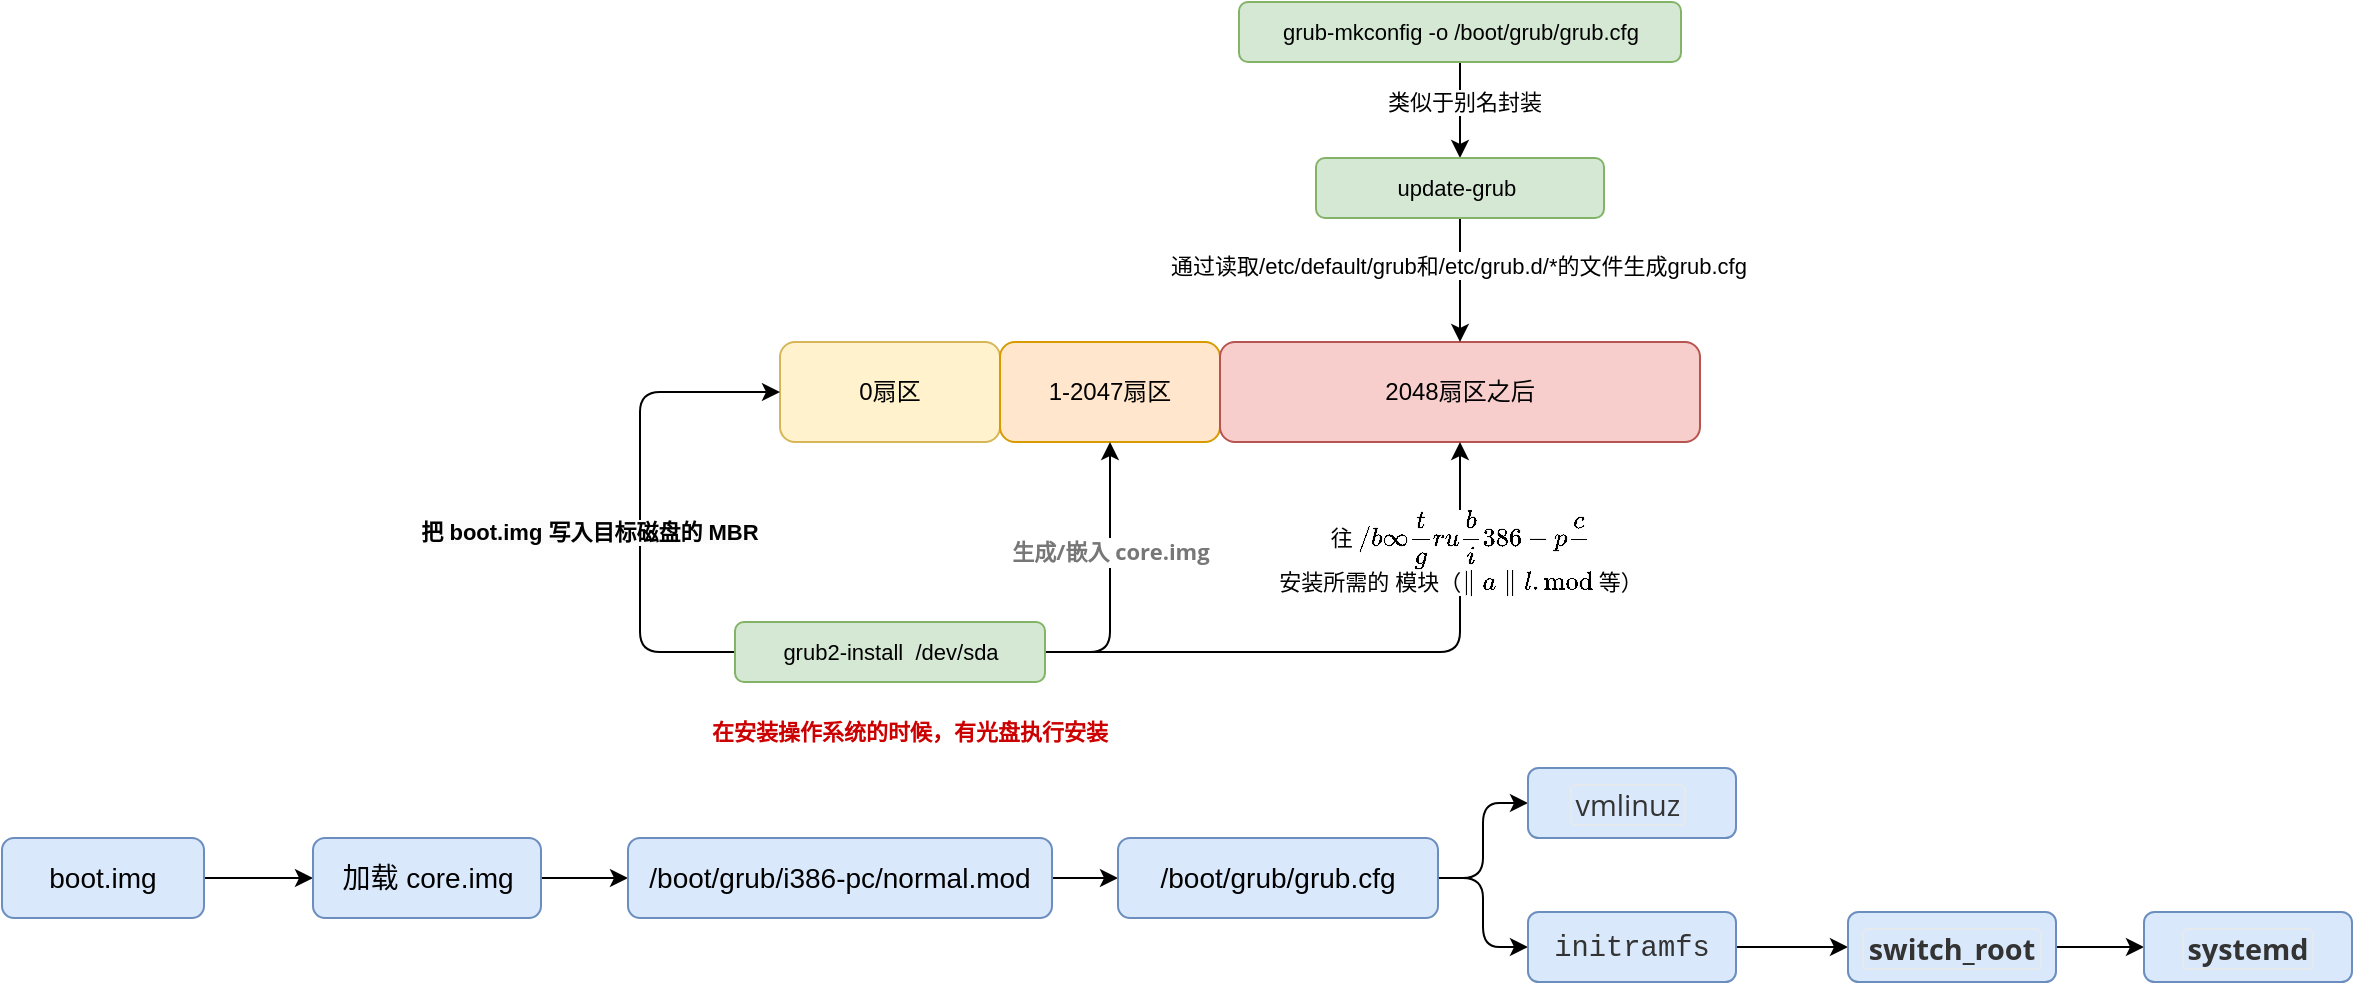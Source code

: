 <mxfile version="24.2.5" type="device">
  <diagram name="第 1 页" id="Z5Jt8g9guvz1usVCZIrg">
    <mxGraphModel dx="1830" dy="826" grid="0" gridSize="10" guides="1" tooltips="1" connect="1" arrows="1" fold="1" page="0" pageScale="1" pageWidth="827" pageHeight="1169" math="0" shadow="0">
      <root>
        <mxCell id="0" />
        <mxCell id="1" parent="0" />
        <mxCell id="YHydJqPpsascmdW0nNCr-17" value="" style="group" vertex="1" connectable="0" parent="1">
          <mxGeometry x="-251" y="104" width="1175" height="490" as="geometry" />
        </mxCell>
        <mxCell id="rjFIV9Lr22BBhaGR8vD6-1" value="0扇区" style="rounded=1;whiteSpace=wrap;html=1;fillColor=#fff2cc;strokeColor=#d6b656;" parent="YHydJqPpsascmdW0nNCr-17" vertex="1">
          <mxGeometry x="389" y="170" width="110" height="50" as="geometry" />
        </mxCell>
        <mxCell id="rjFIV9Lr22BBhaGR8vD6-2" value="1-2047扇区" style="rounded=1;whiteSpace=wrap;html=1;fillColor=#ffe6cc;strokeColor=#d79b00;" parent="YHydJqPpsascmdW0nNCr-17" vertex="1">
          <mxGeometry x="499" y="170" width="110" height="50" as="geometry" />
        </mxCell>
        <mxCell id="rjFIV9Lr22BBhaGR8vD6-3" value="2048扇区之后" style="rounded=1;whiteSpace=wrap;html=1;fillColor=#f8cecc;strokeColor=#b85450;" parent="YHydJqPpsascmdW0nNCr-17" vertex="1">
          <mxGeometry x="609" y="170" width="240" height="50" as="geometry" />
        </mxCell>
        <mxCell id="rjFIV9Lr22BBhaGR8vD6-9" style="edgeStyle=orthogonalEdgeStyle;curved=0;rounded=1;orthogonalLoop=1;jettySize=auto;html=1;exitX=0;exitY=0.5;exitDx=0;exitDy=0;entryX=0;entryY=0.5;entryDx=0;entryDy=0;strokeColor=default;align=center;verticalAlign=middle;fontFamily=Helvetica;fontSize=11;fontColor=default;labelBackgroundColor=default;endArrow=classic;" parent="YHydJqPpsascmdW0nNCr-17" source="rjFIV9Lr22BBhaGR8vD6-7" target="rjFIV9Lr22BBhaGR8vD6-1" edge="1">
          <mxGeometry relative="1" as="geometry">
            <Array as="points">
              <mxPoint x="319" y="325" />
              <mxPoint x="319" y="195" />
            </Array>
          </mxGeometry>
        </mxCell>
        <mxCell id="rjFIV9Lr22BBhaGR8vD6-18" style="edgeStyle=orthogonalEdgeStyle;curved=0;rounded=1;orthogonalLoop=1;jettySize=auto;html=1;exitX=1;exitY=0.5;exitDx=0;exitDy=0;entryX=0.5;entryY=1;entryDx=0;entryDy=0;strokeColor=default;align=center;verticalAlign=middle;fontFamily=Helvetica;fontSize=11;fontColor=default;labelBackgroundColor=default;endArrow=classic;" parent="YHydJqPpsascmdW0nNCr-17" source="rjFIV9Lr22BBhaGR8vD6-7" target="rjFIV9Lr22BBhaGR8vD6-2" edge="1">
          <mxGeometry relative="1" as="geometry" />
        </mxCell>
        <mxCell id="rjFIV9Lr22BBhaGR8vD6-21" style="edgeStyle=orthogonalEdgeStyle;curved=0;rounded=1;orthogonalLoop=1;jettySize=auto;html=1;exitX=1;exitY=0.5;exitDx=0;exitDy=0;entryX=0.5;entryY=1;entryDx=0;entryDy=0;strokeColor=default;align=center;verticalAlign=middle;fontFamily=Helvetica;fontSize=11;fontColor=default;labelBackgroundColor=default;endArrow=classic;" parent="YHydJqPpsascmdW0nNCr-17" source="rjFIV9Lr22BBhaGR8vD6-7" target="rjFIV9Lr22BBhaGR8vD6-3" edge="1">
          <mxGeometry relative="1" as="geometry" />
        </mxCell>
        <mxCell id="rjFIV9Lr22BBhaGR8vD6-7" value="grub2-install&amp;nbsp; /dev/sda" style="rounded=1;whiteSpace=wrap;html=1;fontFamily=Helvetica;fontSize=11;labelBackgroundColor=none;fillColor=#d5e8d4;strokeColor=#82b366;" parent="YHydJqPpsascmdW0nNCr-17" vertex="1">
          <mxGeometry x="366.5" y="310" width="155" height="30" as="geometry" />
        </mxCell>
        <mxCell id="rjFIV9Lr22BBhaGR8vD6-13" value="&lt;span style=&quot;text-wrap: nowrap; background-color: rgb(251, 251, 251);&quot;&gt;&lt;font size=&quot;1&quot; style=&quot;&quot;&gt;&lt;b style=&quot;font-size: 11px;&quot;&gt;把 boot.img 写入目标磁盘的 MBR&lt;/b&gt;&lt;/font&gt;&lt;/span&gt;" style="text;html=1;align=center;verticalAlign=middle;whiteSpace=wrap;rounded=0;fontFamily=Helvetica;fontSize=11;fontColor=default;labelBackgroundColor=default;" parent="YHydJqPpsascmdW0nNCr-17" vertex="1">
          <mxGeometry x="219" y="250" width="150" height="30" as="geometry" />
        </mxCell>
        <mxCell id="rjFIV9Lr22BBhaGR8vD6-20" value="&lt;font style=&quot;font-size: 11px;&quot;&gt;&lt;b&gt;&lt;span style=&quot;box-sizing: border-box; --tw-border-spacing-x: 0; --tw-border-spacing-y: 0; --tw-translate-x: 0; --tw-translate-y: 0; --tw-rotate: 0; --tw-skew-x: 0; --tw-skew-y: 0; --tw-scale-x: 1; --tw-scale-y: 1; --tw-pan-x: ; --tw-pan-y: ; --tw-pinch-zoom: ; --tw-scroll-snap-strictness: proximity; --tw-ordinal: ; --tw-slashed-zero: ; --tw-numeric-figure: ; --tw-numeric-spacing: ; --tw-numeric-fraction: ; --tw-ring-inset: ; --tw-ring-offset-width: 0px; --tw-ring-offset-color: #fff; --tw-ring-color: rgb(59 130 246 / .5); --tw-ring-offset-shadow: 0 0 #0000; --tw-ring-shadow: 0 0 #0000; --tw-shadow: 0 0 #0000; --tw-shadow-colored: 0 0 #0000; --tw-blur: ; --tw-brightness: ; --tw-contrast: ; --tw-grayscale: ; --tw-hue-rotate: ; --tw-invert: ; --tw-saturate: ; --tw-sepia: ; --tw-drop-shadow: ; --tw-backdrop-blur: ; --tw-backdrop-brightness: ; --tw-backdrop-contrast: ; --tw-backdrop-grayscale: ; --tw-backdrop-hue-rotate: ; --tw-backdrop-invert: ; --tw-backdrop-opacity: ; --tw-backdrop-saturate: ; --tw-backdrop-sepia: ; color: rgb(119, 119, 119); font-family: &amp;quot;Open Sans&amp;quot;, &amp;quot;Clear Sans&amp;quot;, &amp;quot;Helvetica Neue&amp;quot;, Helvetica, Arial, &amp;quot;Segoe UI Emoji&amp;quot;, sans-serif; orphans: 4; text-align: left; white-space-collapse: preserve;&quot; class=&quot;md-plain md-expand&quot;&gt;生成/嵌入 &lt;/span&gt;&lt;span style=&quot;box-sizing: border-box; --tw-border-spacing-x: 0; --tw-border-spacing-y: 0; --tw-translate-x: 0; --tw-translate-y: 0; --tw-rotate: 0; --tw-skew-x: 0; --tw-skew-y: 0; --tw-scale-x: 1; --tw-scale-y: 1; --tw-pan-x: ; --tw-pan-y: ; --tw-pinch-zoom: ; --tw-scroll-snap-strictness: proximity; --tw-ordinal: ; --tw-slashed-zero: ; --tw-numeric-figure: ; --tw-numeric-spacing: ; --tw-numeric-fraction: ; --tw-ring-inset: ; --tw-ring-offset-width: 0px; --tw-ring-offset-color: #fff; --tw-ring-color: rgb(59 130 246 / .5); --tw-ring-offset-shadow: 0 0 #0000; --tw-ring-shadow: 0 0 #0000; --tw-shadow: 0 0 #0000; --tw-shadow-colored: 0 0 #0000; --tw-blur: ; --tw-brightness: ; --tw-contrast: ; --tw-grayscale: ; --tw-hue-rotate: ; --tw-invert: ; --tw-saturate: ; --tw-sepia: ; --tw-drop-shadow: ; --tw-backdrop-blur: ; --tw-backdrop-brightness: ; --tw-backdrop-contrast: ; --tw-backdrop-grayscale: ; --tw-backdrop-hue-rotate: ; --tw-backdrop-invert: ; --tw-backdrop-opacity: ; --tw-backdrop-saturate: ; --tw-backdrop-sepia: ; color: rgb(119, 119, 119); font-family: &amp;quot;Open Sans&amp;quot;, &amp;quot;Clear Sans&amp;quot;, &amp;quot;Helvetica Neue&amp;quot;, Helvetica, Arial, &amp;quot;Segoe UI Emoji&amp;quot;, sans-serif; orphans: 4; text-align: left; white-space-collapse: preserve;&quot; class=&quot;md-pair-s md-expand&quot;&gt;&lt;span style=&quot;box-sizing: border-box; --tw-border-spacing-x: 0; --tw-border-spacing-y: 0; --tw-translate-x: 0; --tw-translate-y: 0; --tw-rotate: 0; --tw-skew-x: 0; --tw-skew-y: 0; --tw-scale-x: 1; --tw-scale-y: 1; --tw-pan-x: ; --tw-pan-y: ; --tw-pinch-zoom: ; --tw-scroll-snap-strictness: proximity; --tw-ordinal: ; --tw-slashed-zero: ; --tw-numeric-figure: ; --tw-numeric-spacing: ; --tw-numeric-fraction: ; --tw-ring-inset: ; --tw-ring-offset-width: 0px; --tw-ring-offset-color: #fff; --tw-ring-color: rgb(59 130 246 / .5); --tw-ring-offset-shadow: 0 0 #0000; --tw-ring-shadow: 0 0 #0000; --tw-shadow: 0 0 #0000; --tw-shadow-colored: 0 0 #0000; --tw-blur: ; --tw-brightness: ; --tw-contrast: ; --tw-grayscale: ; --tw-hue-rotate: ; --tw-invert: ; --tw-saturate: ; --tw-sepia: ; --tw-drop-shadow: ; --tw-backdrop-blur: ; --tw-backdrop-brightness: ; --tw-backdrop-contrast: ; --tw-backdrop-grayscale: ; --tw-backdrop-hue-rotate: ; --tw-backdrop-invert: ; --tw-backdrop-opacity: ; --tw-backdrop-saturate: ; --tw-backdrop-sepia: ;&quot;&gt;core.img&lt;/span&gt;&lt;/span&gt;&lt;/b&gt;&lt;/font&gt;" style="text;html=1;align=center;verticalAlign=middle;whiteSpace=wrap;rounded=0;fontFamily=Helvetica;fontSize=11;fontColor=default;labelBackgroundColor=default;" parent="YHydJqPpsascmdW0nNCr-17" vertex="1">
          <mxGeometry x="491.5" y="260" width="125" height="30" as="geometry" />
        </mxCell>
        <mxCell id="rjFIV9Lr22BBhaGR8vD6-22" value="&lt;font style=&quot;font-size: 11px;&quot;&gt;往 `/boot/grub/i386-pc/` &lt;br&gt;安装所需的 模块（`normal.mod` 等）&lt;/font&gt;" style="text;html=1;align=center;verticalAlign=middle;whiteSpace=wrap;rounded=0;fontFamily=Helvetica;fontSize=11;fontColor=default;labelBackgroundColor=default;" parent="YHydJqPpsascmdW0nNCr-17" vertex="1">
          <mxGeometry x="627.75" y="255" width="202.5" height="40" as="geometry" />
        </mxCell>
        <mxCell id="rjFIV9Lr22BBhaGR8vD6-24" value="&lt;font color=&quot;#cc0000&quot;&gt;&lt;b&gt;在安装操作系统的时候，有光盘执行安装&lt;/b&gt;&lt;/font&gt;" style="text;html=1;align=center;verticalAlign=middle;whiteSpace=wrap;rounded=0;fontFamily=Helvetica;fontSize=11;fontColor=default;labelBackgroundColor=default;" parent="YHydJqPpsascmdW0nNCr-17" vertex="1">
          <mxGeometry x="339" y="350" width="230" height="30" as="geometry" />
        </mxCell>
        <mxCell id="rjFIV9Lr22BBhaGR8vD6-27" style="edgeStyle=orthogonalEdgeStyle;curved=0;rounded=1;orthogonalLoop=1;jettySize=auto;html=1;exitX=0.5;exitY=1;exitDx=0;exitDy=0;entryX=0.5;entryY=0;entryDx=0;entryDy=0;strokeColor=default;align=center;verticalAlign=middle;fontFamily=Helvetica;fontSize=11;fontColor=default;labelBackgroundColor=default;endArrow=classic;" parent="YHydJqPpsascmdW0nNCr-17" source="rjFIV9Lr22BBhaGR8vD6-25" target="rjFIV9Lr22BBhaGR8vD6-26" edge="1">
          <mxGeometry relative="1" as="geometry" />
        </mxCell>
        <mxCell id="rjFIV9Lr22BBhaGR8vD6-28" value="类似于别名封装" style="edgeLabel;html=1;align=center;verticalAlign=middle;resizable=0;points=[];fontFamily=Helvetica;fontSize=11;fontColor=default;labelBackgroundColor=default;" parent="rjFIV9Lr22BBhaGR8vD6-27" vertex="1" connectable="0">
          <mxGeometry x="-0.48" relative="1" as="geometry">
            <mxPoint x="2" y="7" as="offset" />
          </mxGeometry>
        </mxCell>
        <mxCell id="rjFIV9Lr22BBhaGR8vD6-25" value="grub-mkconfig -o /boot/grub/grub.cfg" style="rounded=1;whiteSpace=wrap;html=1;fontFamily=Helvetica;fontSize=11;labelBackgroundColor=none;fillColor=#d5e8d4;strokeColor=#82b366;" parent="YHydJqPpsascmdW0nNCr-17" vertex="1">
          <mxGeometry x="618.5" width="221" height="30" as="geometry" />
        </mxCell>
        <mxCell id="rjFIV9Lr22BBhaGR8vD6-29" style="edgeStyle=orthogonalEdgeStyle;curved=0;rounded=1;orthogonalLoop=1;jettySize=auto;html=1;exitX=0.5;exitY=1;exitDx=0;exitDy=0;entryX=0.5;entryY=0;entryDx=0;entryDy=0;strokeColor=default;align=center;verticalAlign=middle;fontFamily=Helvetica;fontSize=11;fontColor=default;labelBackgroundColor=default;endArrow=classic;" parent="YHydJqPpsascmdW0nNCr-17" source="rjFIV9Lr22BBhaGR8vD6-26" target="rjFIV9Lr22BBhaGR8vD6-3" edge="1">
          <mxGeometry relative="1" as="geometry" />
        </mxCell>
        <mxCell id="rjFIV9Lr22BBhaGR8vD6-31" value="Text" style="edgeLabel;html=1;align=center;verticalAlign=middle;resizable=0;points=[];fontFamily=Helvetica;fontSize=11;fontColor=default;labelBackgroundColor=default;" parent="rjFIV9Lr22BBhaGR8vD6-29" vertex="1" connectable="0">
          <mxGeometry x="-0.255" y="-1" relative="1" as="geometry">
            <mxPoint as="offset" />
          </mxGeometry>
        </mxCell>
        <mxCell id="rjFIV9Lr22BBhaGR8vD6-32" value="通过读取/etc/default/grub和/etc/grub.d/*的文件生成grub.cfg" style="edgeLabel;html=1;align=center;verticalAlign=middle;resizable=0;points=[];fontFamily=Helvetica;fontSize=11;fontColor=default;labelBackgroundColor=default;" parent="rjFIV9Lr22BBhaGR8vD6-29" vertex="1" connectable="0">
          <mxGeometry x="-0.228" y="-1" relative="1" as="geometry">
            <mxPoint as="offset" />
          </mxGeometry>
        </mxCell>
        <mxCell id="rjFIV9Lr22BBhaGR8vD6-26" value="update-grub&amp;nbsp;" style="rounded=1;whiteSpace=wrap;html=1;fontFamily=Helvetica;fontSize=11;labelBackgroundColor=none;fillColor=#d5e8d4;strokeColor=#82b366;" parent="YHydJqPpsascmdW0nNCr-17" vertex="1">
          <mxGeometry x="657" y="78" width="144" height="30" as="geometry" />
        </mxCell>
        <mxCell id="rjFIV9Lr22BBhaGR8vD6-35" style="edgeStyle=orthogonalEdgeStyle;curved=0;rounded=1;orthogonalLoop=1;jettySize=auto;html=1;exitX=1;exitY=0.5;exitDx=0;exitDy=0;entryX=0;entryY=0.5;entryDx=0;entryDy=0;strokeColor=default;align=center;verticalAlign=middle;fontFamily=Helvetica;fontSize=11;fontColor=default;labelBackgroundColor=default;endArrow=classic;" parent="YHydJqPpsascmdW0nNCr-17" source="rjFIV9Lr22BBhaGR8vD6-33" target="rjFIV9Lr22BBhaGR8vD6-34" edge="1">
          <mxGeometry relative="1" as="geometry" />
        </mxCell>
        <mxCell id="rjFIV9Lr22BBhaGR8vD6-33" value="&lt;font style=&quot;font-size: 14px;&quot;&gt;boot.img&lt;/font&gt;" style="rounded=1;whiteSpace=wrap;html=1;fontFamily=Helvetica;fontSize=11;labelBackgroundColor=none;fillColor=#dae8fc;strokeColor=#6c8ebf;" parent="YHydJqPpsascmdW0nNCr-17" vertex="1">
          <mxGeometry y="418" width="101" height="40" as="geometry" />
        </mxCell>
        <mxCell id="rjFIV9Lr22BBhaGR8vD6-38" style="edgeStyle=orthogonalEdgeStyle;curved=0;rounded=1;orthogonalLoop=1;jettySize=auto;html=1;exitX=1;exitY=0.5;exitDx=0;exitDy=0;entryX=0;entryY=0.5;entryDx=0;entryDy=0;strokeColor=default;align=center;verticalAlign=middle;fontFamily=Helvetica;fontSize=11;fontColor=default;labelBackgroundColor=default;endArrow=classic;" parent="YHydJqPpsascmdW0nNCr-17" source="rjFIV9Lr22BBhaGR8vD6-34" target="rjFIV9Lr22BBhaGR8vD6-36" edge="1">
          <mxGeometry relative="1" as="geometry" />
        </mxCell>
        <mxCell id="rjFIV9Lr22BBhaGR8vD6-34" value="&lt;font style=&quot;font-size: 14px;&quot;&gt;加载 core.img&lt;/font&gt;" style="rounded=1;whiteSpace=wrap;html=1;fontFamily=Helvetica;fontSize=11;labelBackgroundColor=none;fillColor=#dae8fc;strokeColor=#6c8ebf;" parent="YHydJqPpsascmdW0nNCr-17" vertex="1">
          <mxGeometry x="155.5" y="418" width="114" height="40" as="geometry" />
        </mxCell>
        <mxCell id="YHydJqPpsascmdW0nNCr-2" style="edgeStyle=orthogonalEdgeStyle;rounded=0;orthogonalLoop=1;jettySize=auto;html=1;exitX=1;exitY=0.5;exitDx=0;exitDy=0;entryX=0;entryY=0.5;entryDx=0;entryDy=0;" edge="1" parent="YHydJqPpsascmdW0nNCr-17" source="rjFIV9Lr22BBhaGR8vD6-36" target="YHydJqPpsascmdW0nNCr-1">
          <mxGeometry relative="1" as="geometry" />
        </mxCell>
        <mxCell id="rjFIV9Lr22BBhaGR8vD6-36" value="&lt;font style=&quot;font-size: 14px;&quot;&gt;/boot/grub/i386-pc/normal.mod&lt;/font&gt;" style="rounded=1;whiteSpace=wrap;html=1;fontFamily=Helvetica;fontSize=11;labelBackgroundColor=none;fillColor=#dae8fc;strokeColor=#6c8ebf;" parent="YHydJqPpsascmdW0nNCr-17" vertex="1">
          <mxGeometry x="313" y="418" width="212" height="40" as="geometry" />
        </mxCell>
        <mxCell id="YHydJqPpsascmdW0nNCr-5" style="edgeStyle=orthogonalEdgeStyle;rounded=1;orthogonalLoop=1;jettySize=auto;html=1;exitX=1;exitY=0.5;exitDx=0;exitDy=0;entryX=0;entryY=0.5;entryDx=0;entryDy=0;curved=0;" edge="1" parent="YHydJqPpsascmdW0nNCr-17" source="YHydJqPpsascmdW0nNCr-1" target="YHydJqPpsascmdW0nNCr-3">
          <mxGeometry relative="1" as="geometry" />
        </mxCell>
        <mxCell id="YHydJqPpsascmdW0nNCr-6" style="edgeStyle=orthogonalEdgeStyle;curved=0;rounded=1;orthogonalLoop=1;jettySize=auto;html=1;exitX=1;exitY=0.5;exitDx=0;exitDy=0;entryX=0;entryY=0.5;entryDx=0;entryDy=0;strokeColor=default;align=center;verticalAlign=middle;fontFamily=Helvetica;fontSize=11;fontColor=default;labelBackgroundColor=default;endArrow=classic;" edge="1" parent="YHydJqPpsascmdW0nNCr-17" source="YHydJqPpsascmdW0nNCr-1" target="YHydJqPpsascmdW0nNCr-4">
          <mxGeometry relative="1" as="geometry" />
        </mxCell>
        <mxCell id="YHydJqPpsascmdW0nNCr-1" value="&lt;font style=&quot;font-size: 14px;&quot;&gt;/boot/grub/grub.cfg&lt;/font&gt;" style="rounded=1;whiteSpace=wrap;html=1;fontFamily=Helvetica;fontSize=11;labelBackgroundColor=none;fillColor=#dae8fc;strokeColor=#6c8ebf;" vertex="1" parent="YHydJqPpsascmdW0nNCr-17">
          <mxGeometry x="558" y="418" width="160" height="40" as="geometry" />
        </mxCell>
        <mxCell id="YHydJqPpsascmdW0nNCr-3" value="&lt;span style=&quot;box-sizing: border-box; --tw-border-spacing-x: 0; --tw-border-spacing-y: 0; --tw-translate-x: 0; --tw-translate-y: 0; --tw-rotate: 0; --tw-skew-x: 0; --tw-skew-y: 0; --tw-scale-x: 1; --tw-scale-y: 1; --tw-pan-x: ; --tw-pan-y: ; --tw-pinch-zoom: ; --tw-scroll-snap-strictness: proximity; --tw-ordinal: ; --tw-slashed-zero: ; --tw-numeric-figure: ; --tw-numeric-spacing: ; --tw-numeric-fraction: ; --tw-ring-inset: ; --tw-ring-offset-width: 0px; --tw-ring-offset-color: #fff; --tw-ring-color: rgb(59 130 246 / .5); --tw-ring-offset-shadow: 0 0 #0000; --tw-ring-shadow: 0 0 #0000; --tw-shadow: 0 0 #0000; --tw-shadow-colored: 0 0 #0000; --tw-blur: ; --tw-brightness: ; --tw-contrast: ; --tw-grayscale: ; --tw-hue-rotate: ; --tw-invert: ; --tw-saturate: ; --tw-sepia: ; --tw-drop-shadow: ; --tw-backdrop-blur: ; --tw-backdrop-brightness: ; --tw-backdrop-contrast: ; --tw-backdrop-grayscale: ; --tw-backdrop-hue-rotate: ; --tw-backdrop-invert: ; --tw-backdrop-opacity: ; --tw-backdrop-saturate: ; --tw-backdrop-sepia: ; color: rgb(51, 51, 51); font-family: &amp;quot;Open Sans&amp;quot;, &amp;quot;Clear Sans&amp;quot;, &amp;quot;Helvetica Neue&amp;quot;, Helvetica, Arial, &amp;quot;Segoe UI Emoji&amp;quot;, sans-serif; font-size: 16px; orphans: 4; text-align: left; white-space-collapse: preserve;&quot; class=&quot;md-pair-s&quot; spellcheck=&quot;false&quot;&gt;&lt;code style=&quot;box-sizing: border-box; --tw-border-spacing-x: 0; --tw-border-spacing-y: 0; --tw-translate-x: 0; --tw-translate-y: 0; --tw-rotate: 0; --tw-skew-x: 0; --tw-skew-y: 0; --tw-scale-x: 1; --tw-scale-y: 1; --tw-pan-x: ; --tw-pan-y: ; --tw-pinch-zoom: ; --tw-scroll-snap-strictness: proximity; --tw-ordinal: ; --tw-slashed-zero: ; --tw-numeric-figure: ; --tw-numeric-spacing: ; --tw-numeric-fraction: ; --tw-ring-inset: ; --tw-ring-offset-width: 0px; --tw-ring-offset-color: #fff; --tw-ring-color: rgb(59 130 246 / .5); --tw-ring-offset-shadow: 0 0 #0000; --tw-ring-shadow: 0 0 #0000; --tw-shadow: 0 0 #0000; --tw-shadow-colored: 0 0 #0000; --tw-blur: ; --tw-brightness: ; --tw-contrast: ; --tw-grayscale: ; --tw-hue-rotate: ; --tw-invert: ; --tw-saturate: ; --tw-sepia: ; --tw-drop-shadow: ; --tw-backdrop-blur: ; --tw-backdrop-brightness: ; --tw-backdrop-contrast: ; --tw-backdrop-grayscale: ; --tw-backdrop-hue-rotate: ; --tw-backdrop-invert: ; --tw-backdrop-opacity: ; --tw-backdrop-saturate: ; --tw-backdrop-sepia: ; font-family: var(--monospace); vertical-align: initial; border: 1px solid rgb(231, 234, 237); border-radius: 3px; padding: 0px 2px; font-size: 0.9em;&quot;&gt;vmlinuz&lt;/code&gt;&lt;/span&gt;&lt;span style=&quot;box-sizing: border-box; --tw-border-spacing-x: 0; --tw-border-spacing-y: 0; --tw-translate-x: 0; --tw-translate-y: 0; --tw-rotate: 0; --tw-skew-x: 0; --tw-skew-y: 0; --tw-scale-x: 1; --tw-scale-y: 1; --tw-pan-x: ; --tw-pan-y: ; --tw-pinch-zoom: ; --tw-scroll-snap-strictness: proximity; --tw-ordinal: ; --tw-slashed-zero: ; --tw-numeric-figure: ; --tw-numeric-spacing: ; --tw-numeric-fraction: ; --tw-ring-inset: ; --tw-ring-offset-width: 0px; --tw-ring-offset-color: #fff; --tw-ring-color: rgb(59 130 246 / .5); --tw-ring-offset-shadow: 0 0 #0000; --tw-ring-shadow: 0 0 #0000; --tw-shadow: 0 0 #0000; --tw-shadow-colored: 0 0 #0000; --tw-blur: ; --tw-brightness: ; --tw-contrast: ; --tw-grayscale: ; --tw-hue-rotate: ; --tw-invert: ; --tw-saturate: ; --tw-sepia: ; --tw-drop-shadow: ; --tw-backdrop-blur: ; --tw-backdrop-brightness: ; --tw-backdrop-contrast: ; --tw-backdrop-grayscale: ; --tw-backdrop-hue-rotate: ; --tw-backdrop-invert: ; --tw-backdrop-opacity: ; --tw-backdrop-saturate: ; --tw-backdrop-sepia: ; color: rgb(51, 51, 51); font-family: &amp;quot;Open Sans&amp;quot;, &amp;quot;Clear Sans&amp;quot;, &amp;quot;Helvetica Neue&amp;quot;, Helvetica, Arial, &amp;quot;Segoe UI Emoji&amp;quot;, sans-serif; font-size: 16px; orphans: 4; text-align: left; white-space-collapse: preserve;&quot; class=&quot;md-plain&quot;&gt; &lt;/span&gt;" style="rounded=1;whiteSpace=wrap;html=1;fillColor=#dae8fc;strokeColor=#6c8ebf;labelBackgroundColor=none;" vertex="1" parent="YHydJqPpsascmdW0nNCr-17">
          <mxGeometry x="763" y="383" width="104" height="35" as="geometry" />
        </mxCell>
        <mxCell id="YHydJqPpsascmdW0nNCr-13" style="edgeStyle=orthogonalEdgeStyle;curved=0;rounded=1;orthogonalLoop=1;jettySize=auto;html=1;exitX=1;exitY=0.5;exitDx=0;exitDy=0;entryX=0;entryY=0.5;entryDx=0;entryDy=0;strokeColor=default;align=center;verticalAlign=middle;fontFamily=Helvetica;fontSize=11;fontColor=default;labelBackgroundColor=default;endArrow=classic;" edge="1" parent="YHydJqPpsascmdW0nNCr-17" source="YHydJqPpsascmdW0nNCr-4" target="YHydJqPpsascmdW0nNCr-12">
          <mxGeometry relative="1" as="geometry" />
        </mxCell>
        <mxCell id="YHydJqPpsascmdW0nNCr-4" value="&lt;span style=&quot;color: rgb(51, 51, 51); font-family: &amp;quot;Lucida Console&amp;quot;, Consolas, Courier, monospace; font-size: 14.4px; orphans: 4; text-align: left; white-space-collapse: preserve;&quot;&gt;initramfs&lt;/span&gt;" style="rounded=1;whiteSpace=wrap;html=1;fillColor=#dae8fc;strokeColor=#6c8ebf;labelBackgroundColor=none;" vertex="1" parent="YHydJqPpsascmdW0nNCr-17">
          <mxGeometry x="763" y="455" width="104" height="35" as="geometry" />
        </mxCell>
        <mxCell id="YHydJqPpsascmdW0nNCr-16" style="edgeStyle=orthogonalEdgeStyle;curved=0;rounded=1;orthogonalLoop=1;jettySize=auto;html=1;exitX=1;exitY=0.5;exitDx=0;exitDy=0;entryX=0;entryY=0.5;entryDx=0;entryDy=0;strokeColor=default;align=center;verticalAlign=middle;fontFamily=Helvetica;fontSize=11;fontColor=default;labelBackgroundColor=default;endArrow=classic;" edge="1" parent="YHydJqPpsascmdW0nNCr-17" source="YHydJqPpsascmdW0nNCr-12" target="YHydJqPpsascmdW0nNCr-14">
          <mxGeometry relative="1" as="geometry" />
        </mxCell>
        <mxCell id="YHydJqPpsascmdW0nNCr-12" value="&lt;strong style=&quot;box-sizing: border-box; --tw-border-spacing-x: 0; --tw-border-spacing-y: 0; --tw-translate-x: 0; --tw-translate-y: 0; --tw-rotate: 0; --tw-skew-x: 0; --tw-skew-y: 0; --tw-scale-x: 1; --tw-scale-y: 1; --tw-pan-x: ; --tw-pan-y: ; --tw-pinch-zoom: ; --tw-scroll-snap-strictness: proximity; --tw-ordinal: ; --tw-slashed-zero: ; --tw-numeric-figure: ; --tw-numeric-spacing: ; --tw-numeric-fraction: ; --tw-ring-inset: ; --tw-ring-offset-width: 0px; --tw-ring-offset-color: #fff; --tw-ring-color: rgb(59 130 246 / .5); --tw-ring-offset-shadow: 0 0 #0000; --tw-ring-shadow: 0 0 #0000; --tw-shadow: 0 0 #0000; --tw-shadow-colored: 0 0 #0000; --tw-blur: ; --tw-brightness: ; --tw-contrast: ; --tw-grayscale: ; --tw-hue-rotate: ; --tw-invert: ; --tw-saturate: ; --tw-sepia: ; --tw-drop-shadow: ; --tw-backdrop-blur: ; --tw-backdrop-brightness: ; --tw-backdrop-contrast: ; --tw-backdrop-grayscale: ; --tw-backdrop-hue-rotate: ; --tw-backdrop-invert: ; --tw-backdrop-opacity: ; --tw-backdrop-saturate: ; --tw-backdrop-sepia: ; color: rgb(51, 51, 51); font-family: &amp;quot;Open Sans&amp;quot;, &amp;quot;Clear Sans&amp;quot;, &amp;quot;Helvetica Neue&amp;quot;, Helvetica, Arial, &amp;quot;Segoe UI Emoji&amp;quot;, sans-serif; font-size: 16px; orphans: 4; text-align: start; white-space-collapse: preserve;&quot;&gt;&lt;span style=&quot;box-sizing: border-box; --tw-border-spacing-x: 0; --tw-border-spacing-y: 0; --tw-translate-x: 0; --tw-translate-y: 0; --tw-rotate: 0; --tw-skew-x: 0; --tw-skew-y: 0; --tw-scale-x: 1; --tw-scale-y: 1; --tw-pan-x: ; --tw-pan-y: ; --tw-pinch-zoom: ; --tw-scroll-snap-strictness: proximity; --tw-ordinal: ; --tw-slashed-zero: ; --tw-numeric-figure: ; --tw-numeric-spacing: ; --tw-numeric-fraction: ; --tw-ring-inset: ; --tw-ring-offset-width: 0px; --tw-ring-offset-color: #fff; --tw-ring-color: rgb(59 130 246 / .5); --tw-ring-offset-shadow: 0 0 #0000; --tw-ring-shadow: 0 0 #0000; --tw-shadow: 0 0 #0000; --tw-shadow-colored: 0 0 #0000; --tw-blur: ; --tw-brightness: ; --tw-contrast: ; --tw-grayscale: ; --tw-hue-rotate: ; --tw-invert: ; --tw-saturate: ; --tw-sepia: ; --tw-drop-shadow: ; --tw-backdrop-blur: ; --tw-backdrop-brightness: ; --tw-backdrop-contrast: ; --tw-backdrop-grayscale: ; --tw-backdrop-hue-rotate: ; --tw-backdrop-invert: ; --tw-backdrop-opacity: ; --tw-backdrop-saturate: ; --tw-backdrop-sepia: ;&quot; class=&quot;md-pair-s&quot; spellcheck=&quot;false&quot;&gt;&lt;code style=&quot;box-sizing: border-box; --tw-border-spacing-x: 0; --tw-border-spacing-y: 0; --tw-translate-x: 0; --tw-translate-y: 0; --tw-rotate: 0; --tw-skew-x: 0; --tw-skew-y: 0; --tw-scale-x: 1; --tw-scale-y: 1; --tw-pan-x: ; --tw-pan-y: ; --tw-pinch-zoom: ; --tw-scroll-snap-strictness: proximity; --tw-ordinal: ; --tw-slashed-zero: ; --tw-numeric-figure: ; --tw-numeric-spacing: ; --tw-numeric-fraction: ; --tw-ring-inset: ; --tw-ring-offset-width: 0px; --tw-ring-offset-color: #fff; --tw-ring-color: rgb(59 130 246 / .5); --tw-ring-offset-shadow: 0 0 #0000; --tw-ring-shadow: 0 0 #0000; --tw-shadow: 0 0 #0000; --tw-shadow-colored: 0 0 #0000; --tw-blur: ; --tw-brightness: ; --tw-contrast: ; --tw-grayscale: ; --tw-hue-rotate: ; --tw-invert: ; --tw-saturate: ; --tw-sepia: ; --tw-drop-shadow: ; --tw-backdrop-blur: ; --tw-backdrop-brightness: ; --tw-backdrop-contrast: ; --tw-backdrop-grayscale: ; --tw-backdrop-hue-rotate: ; --tw-backdrop-invert: ; --tw-backdrop-opacity: ; --tw-backdrop-saturate: ; --tw-backdrop-sepia: ; font-family: var(--monospace); vertical-align: initial; border: 1px solid rgb(231, 234, 237); border-radius: 3px; padding: 0px 2px; font-size: 0.9em;&quot;&gt;switch_root&lt;/code&gt;&lt;/span&gt;&lt;/strong&gt;" style="rounded=1;whiteSpace=wrap;html=1;fillColor=#dae8fc;strokeColor=#6c8ebf;labelBackgroundColor=none;" vertex="1" parent="YHydJqPpsascmdW0nNCr-17">
          <mxGeometry x="923" y="455" width="104" height="35" as="geometry" />
        </mxCell>
        <mxCell id="YHydJqPpsascmdW0nNCr-14" value="&lt;strong style=&quot;box-sizing: border-box; --tw-border-spacing-x: 0; --tw-border-spacing-y: 0; --tw-translate-x: 0; --tw-translate-y: 0; --tw-rotate: 0; --tw-skew-x: 0; --tw-skew-y: 0; --tw-scale-x: 1; --tw-scale-y: 1; --tw-pan-x: ; --tw-pan-y: ; --tw-pinch-zoom: ; --tw-scroll-snap-strictness: proximity; --tw-ordinal: ; --tw-slashed-zero: ; --tw-numeric-figure: ; --tw-numeric-spacing: ; --tw-numeric-fraction: ; --tw-ring-inset: ; --tw-ring-offset-width: 0px; --tw-ring-offset-color: #fff; --tw-ring-color: rgb(59 130 246 / .5); --tw-ring-offset-shadow: 0 0 #0000; --tw-ring-shadow: 0 0 #0000; --tw-shadow: 0 0 #0000; --tw-shadow-colored: 0 0 #0000; --tw-blur: ; --tw-brightness: ; --tw-contrast: ; --tw-grayscale: ; --tw-hue-rotate: ; --tw-invert: ; --tw-saturate: ; --tw-sepia: ; --tw-drop-shadow: ; --tw-backdrop-blur: ; --tw-backdrop-brightness: ; --tw-backdrop-contrast: ; --tw-backdrop-grayscale: ; --tw-backdrop-hue-rotate: ; --tw-backdrop-invert: ; --tw-backdrop-opacity: ; --tw-backdrop-saturate: ; --tw-backdrop-sepia: ; color: rgb(51, 51, 51); font-family: &amp;quot;Open Sans&amp;quot;, &amp;quot;Clear Sans&amp;quot;, &amp;quot;Helvetica Neue&amp;quot;, Helvetica, Arial, &amp;quot;Segoe UI Emoji&amp;quot;, sans-serif; font-size: 16px; orphans: 4; text-align: start; white-space-collapse: preserve;&quot;&gt;&lt;span style=&quot;box-sizing: border-box; --tw-border-spacing-x: 0; --tw-border-spacing-y: 0; --tw-translate-x: 0; --tw-translate-y: 0; --tw-rotate: 0; --tw-skew-x: 0; --tw-skew-y: 0; --tw-scale-x: 1; --tw-scale-y: 1; --tw-pan-x: ; --tw-pan-y: ; --tw-pinch-zoom: ; --tw-scroll-snap-strictness: proximity; --tw-ordinal: ; --tw-slashed-zero: ; --tw-numeric-figure: ; --tw-numeric-spacing: ; --tw-numeric-fraction: ; --tw-ring-inset: ; --tw-ring-offset-width: 0px; --tw-ring-offset-color: #fff; --tw-ring-color: rgb(59 130 246 / .5); --tw-ring-offset-shadow: 0 0 #0000; --tw-ring-shadow: 0 0 #0000; --tw-shadow: 0 0 #0000; --tw-shadow-colored: 0 0 #0000; --tw-blur: ; --tw-brightness: ; --tw-contrast: ; --tw-grayscale: ; --tw-hue-rotate: ; --tw-invert: ; --tw-saturate: ; --tw-sepia: ; --tw-drop-shadow: ; --tw-backdrop-blur: ; --tw-backdrop-brightness: ; --tw-backdrop-contrast: ; --tw-backdrop-grayscale: ; --tw-backdrop-hue-rotate: ; --tw-backdrop-invert: ; --tw-backdrop-opacity: ; --tw-backdrop-saturate: ; --tw-backdrop-sepia: ;&quot; class=&quot;md-pair-s&quot; spellcheck=&quot;false&quot;&gt;&lt;code style=&quot;box-sizing: border-box; --tw-border-spacing-x: 0; --tw-border-spacing-y: 0; --tw-translate-x: 0; --tw-translate-y: 0; --tw-rotate: 0; --tw-skew-x: 0; --tw-skew-y: 0; --tw-scale-x: 1; --tw-scale-y: 1; --tw-pan-x: ; --tw-pan-y: ; --tw-pinch-zoom: ; --tw-scroll-snap-strictness: proximity; --tw-ordinal: ; --tw-slashed-zero: ; --tw-numeric-figure: ; --tw-numeric-spacing: ; --tw-numeric-fraction: ; --tw-ring-inset: ; --tw-ring-offset-width: 0px; --tw-ring-offset-color: #fff; --tw-ring-color: rgb(59 130 246 / .5); --tw-ring-offset-shadow: 0 0 #0000; --tw-ring-shadow: 0 0 #0000; --tw-shadow: 0 0 #0000; --tw-shadow-colored: 0 0 #0000; --tw-blur: ; --tw-brightness: ; --tw-contrast: ; --tw-grayscale: ; --tw-hue-rotate: ; --tw-invert: ; --tw-saturate: ; --tw-sepia: ; --tw-drop-shadow: ; --tw-backdrop-blur: ; --tw-backdrop-brightness: ; --tw-backdrop-contrast: ; --tw-backdrop-grayscale: ; --tw-backdrop-hue-rotate: ; --tw-backdrop-invert: ; --tw-backdrop-opacity: ; --tw-backdrop-saturate: ; --tw-backdrop-sepia: ; font-family: var(--monospace); vertical-align: initial; border: 1px solid rgb(231, 234, 237); border-radius: 3px; padding: 0px 2px; font-size: 0.9em;&quot;&gt;systemd&lt;/code&gt;&lt;/span&gt;&lt;/strong&gt;" style="rounded=1;whiteSpace=wrap;html=1;fillColor=#dae8fc;strokeColor=#6c8ebf;labelBackgroundColor=none;" vertex="1" parent="YHydJqPpsascmdW0nNCr-17">
          <mxGeometry x="1071" y="455" width="104" height="35" as="geometry" />
        </mxCell>
      </root>
    </mxGraphModel>
  </diagram>
</mxfile>
